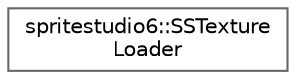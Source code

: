 digraph "Graphical Class Hierarchy"
{
 // LATEX_PDF_SIZE
  bgcolor="transparent";
  edge [fontname=Helvetica,fontsize=10,labelfontname=Helvetica,labelfontsize=10];
  node [fontname=Helvetica,fontsize=10,shape=box,height=0.2,width=0.4];
  rankdir="LR";
  Node0 [id="Node000000",label="spritestudio6::SSTexture\lLoader",height=0.2,width=0.4,color="grey40", fillcolor="white", style="filled",URL="$classspritestudio6_1_1_s_s_texture_loader.html",tooltip=" "];
}
